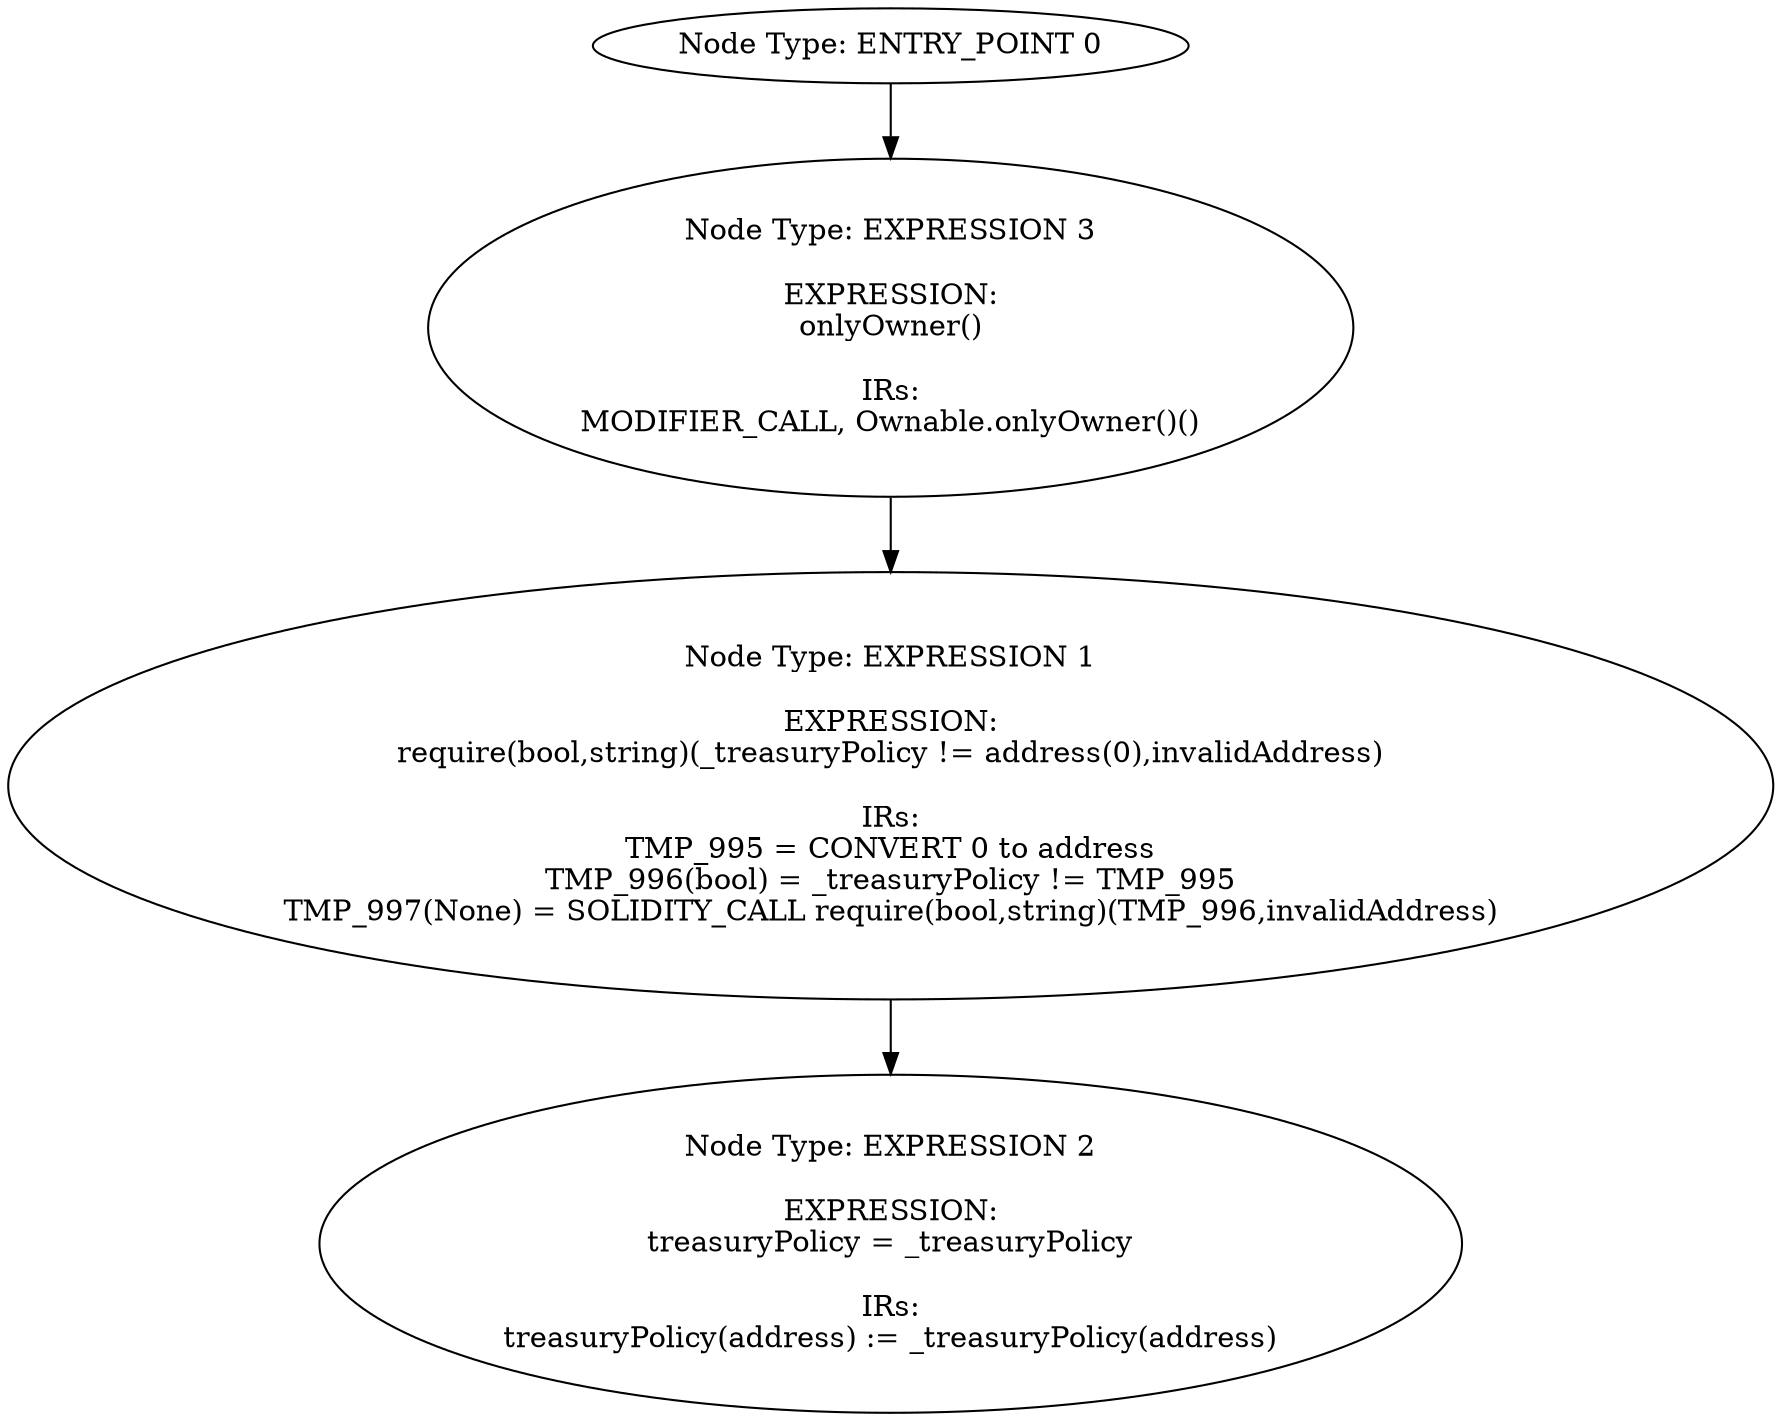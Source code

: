 digraph{
0[label="Node Type: ENTRY_POINT 0
"];
0->3;
1[label="Node Type: EXPRESSION 1

EXPRESSION:
require(bool,string)(_treasuryPolicy != address(0),invalidAddress)

IRs:
TMP_995 = CONVERT 0 to address
TMP_996(bool) = _treasuryPolicy != TMP_995
TMP_997(None) = SOLIDITY_CALL require(bool,string)(TMP_996,invalidAddress)"];
1->2;
2[label="Node Type: EXPRESSION 2

EXPRESSION:
treasuryPolicy = _treasuryPolicy

IRs:
treasuryPolicy(address) := _treasuryPolicy(address)"];
3[label="Node Type: EXPRESSION 3

EXPRESSION:
onlyOwner()

IRs:
MODIFIER_CALL, Ownable.onlyOwner()()"];
3->1;
}
